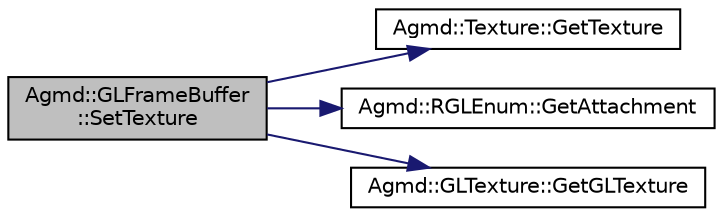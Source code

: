 digraph "Agmd::GLFrameBuffer::SetTexture"
{
  edge [fontname="Helvetica",fontsize="10",labelfontname="Helvetica",labelfontsize="10"];
  node [fontname="Helvetica",fontsize="10",shape=record];
  rankdir="LR";
  Node1 [label="Agmd::GLFrameBuffer\l::SetTexture",height=0.2,width=0.4,color="black", fillcolor="grey75", style="filled" fontcolor="black"];
  Node1 -> Node2 [color="midnightblue",fontsize="10",style="solid"];
  Node2 [label="Agmd::Texture::GetTexture",height=0.2,width=0.4,color="black", fillcolor="white", style="filled",URL="$class_agmd_1_1_texture.html#a62313bf0a9d534c64ae9071d4dc0f200"];
  Node1 -> Node3 [color="midnightblue",fontsize="10",style="solid"];
  Node3 [label="Agmd::RGLEnum::GetAttachment",height=0.2,width=0.4,color="black", fillcolor="white", style="filled",URL="$class_agmd_1_1_r_g_l_enum.html#a8c3f770318cef96a8093d23be2c4ea71"];
  Node1 -> Node4 [color="midnightblue",fontsize="10",style="solid"];
  Node4 [label="Agmd::GLTexture::GetGLTexture",height=0.2,width=0.4,color="black", fillcolor="white", style="filled",URL="$class_agmd_1_1_g_l_texture.html#a40df1851489961f3dc4cb8c957edf1ad"];
}
